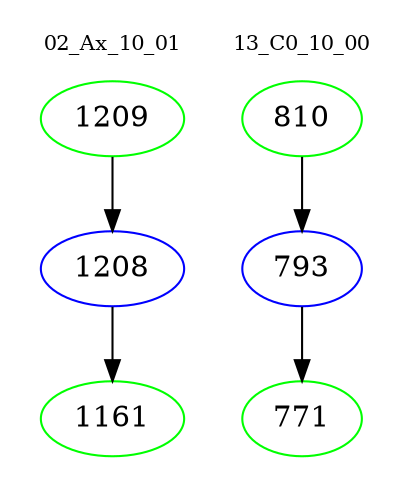 digraph{
subgraph cluster_0 {
color = white
label = "02_Ax_10_01";
fontsize=10;
T0_1209 [label="1209", color="green"]
T0_1209 -> T0_1208 [color="black"]
T0_1208 [label="1208", color="blue"]
T0_1208 -> T0_1161 [color="black"]
T0_1161 [label="1161", color="green"]
}
subgraph cluster_1 {
color = white
label = "13_C0_10_00";
fontsize=10;
T1_810 [label="810", color="green"]
T1_810 -> T1_793 [color="black"]
T1_793 [label="793", color="blue"]
T1_793 -> T1_771 [color="black"]
T1_771 [label="771", color="green"]
}
}
